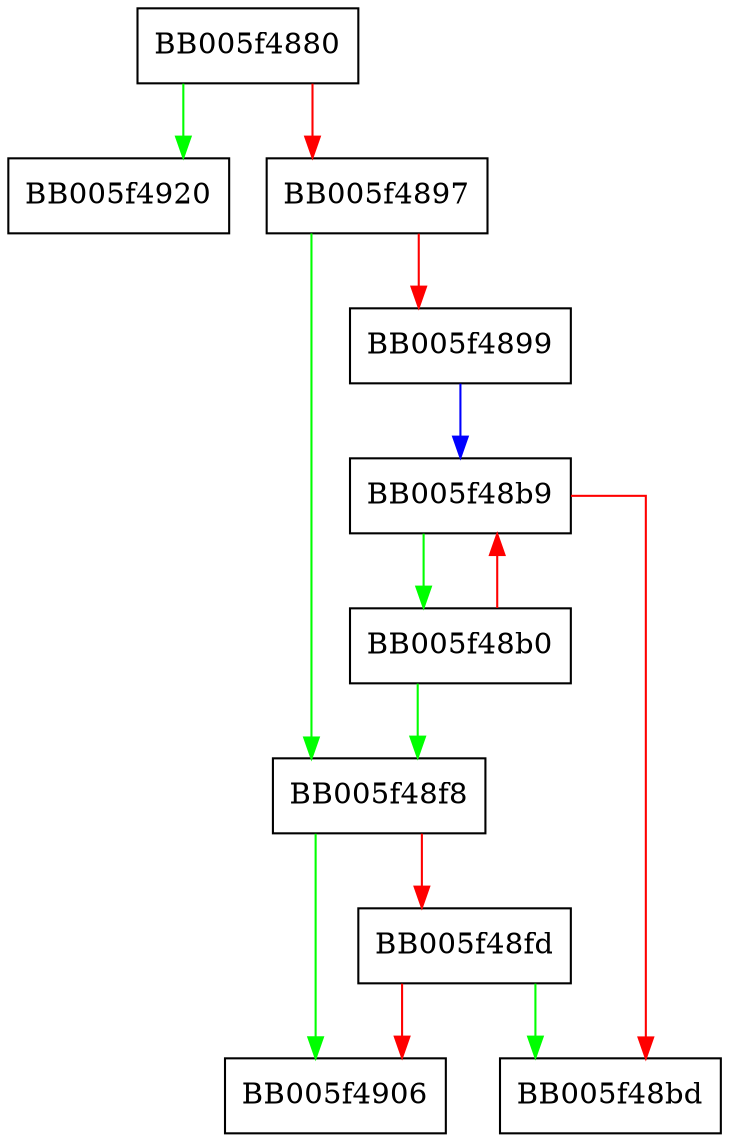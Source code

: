 digraph copy_integer {
  node [shape="box"];
  graph [splines=ortho];
  BB005f4880 -> BB005f4920 [color="green"];
  BB005f4880 -> BB005f4897 [color="red"];
  BB005f4897 -> BB005f48f8 [color="green"];
  BB005f4897 -> BB005f4899 [color="red"];
  BB005f4899 -> BB005f48b9 [color="blue"];
  BB005f48b0 -> BB005f48f8 [color="green"];
  BB005f48b0 -> BB005f48b9 [color="red"];
  BB005f48b9 -> BB005f48b0 [color="green"];
  BB005f48b9 -> BB005f48bd [color="red"];
  BB005f48f8 -> BB005f4906 [color="green"];
  BB005f48f8 -> BB005f48fd [color="red"];
  BB005f48fd -> BB005f48bd [color="green"];
  BB005f48fd -> BB005f4906 [color="red"];
}